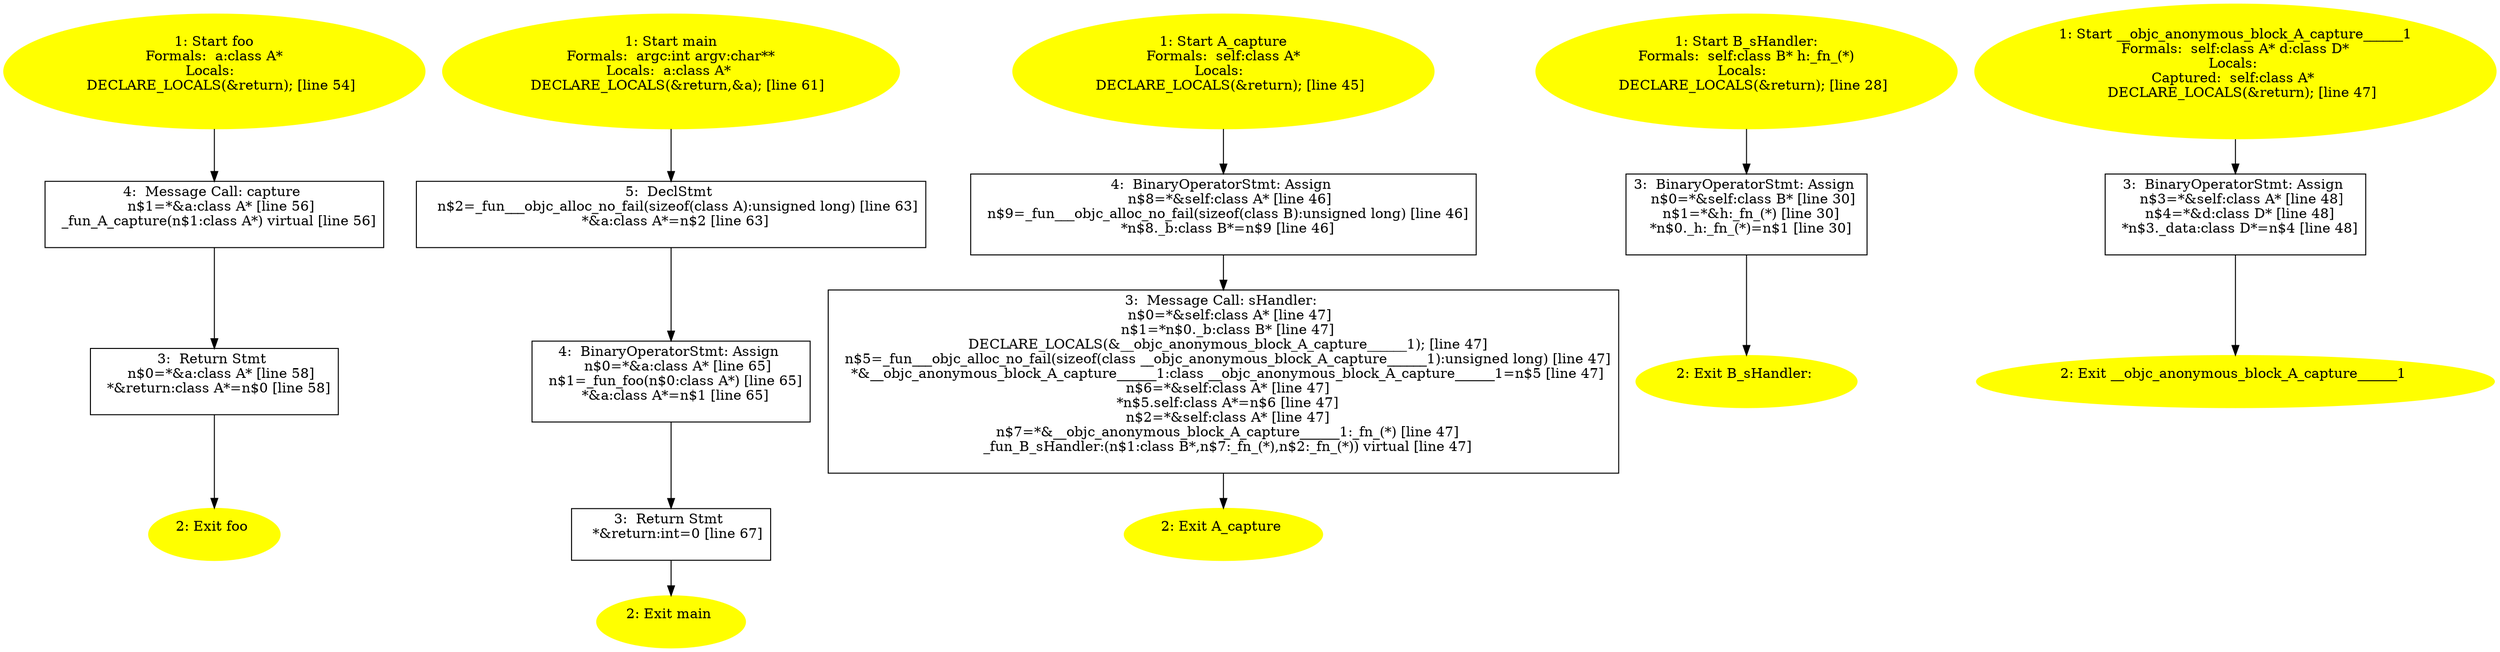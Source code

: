 /* @generated */
digraph iCFG {
"foo.acbd18db4cc2f85cedef654fccc4a4d8_1" [label="1: Start foo\nFormals:  a:class A*\nLocals:  \n   DECLARE_LOCALS(&return); [line 54]\n " color=yellow style=filled]
	

	 "foo.acbd18db4cc2f85cedef654fccc4a4d8_1" -> "foo.acbd18db4cc2f85cedef654fccc4a4d8_4" ;
"foo.acbd18db4cc2f85cedef654fccc4a4d8_2" [label="2: Exit foo \n  " color=yellow style=filled]
	

"foo.acbd18db4cc2f85cedef654fccc4a4d8_3" [label="3:  Return Stmt \n   n$0=*&a:class A* [line 58]\n  *&return:class A*=n$0 [line 58]\n " shape="box"]
	

	 "foo.acbd18db4cc2f85cedef654fccc4a4d8_3" -> "foo.acbd18db4cc2f85cedef654fccc4a4d8_2" ;
"foo.acbd18db4cc2f85cedef654fccc4a4d8_4" [label="4:  Message Call: capture \n   n$1=*&a:class A* [line 56]\n  _fun_A_capture(n$1:class A*) virtual [line 56]\n " shape="box"]
	

	 "foo.acbd18db4cc2f85cedef654fccc4a4d8_4" -> "foo.acbd18db4cc2f85cedef654fccc4a4d8_3" ;
"main.fad58de7366495db4650cfefac2fcd61_1" [label="1: Start main\nFormals:  argc:int argv:char**\nLocals:  a:class A* \n   DECLARE_LOCALS(&return,&a); [line 61]\n " color=yellow style=filled]
	

	 "main.fad58de7366495db4650cfefac2fcd61_1" -> "main.fad58de7366495db4650cfefac2fcd61_5" ;
"main.fad58de7366495db4650cfefac2fcd61_2" [label="2: Exit main \n  " color=yellow style=filled]
	

"main.fad58de7366495db4650cfefac2fcd61_3" [label="3:  Return Stmt \n   *&return:int=0 [line 67]\n " shape="box"]
	

	 "main.fad58de7366495db4650cfefac2fcd61_3" -> "main.fad58de7366495db4650cfefac2fcd61_2" ;
"main.fad58de7366495db4650cfefac2fcd61_4" [label="4:  BinaryOperatorStmt: Assign \n   n$0=*&a:class A* [line 65]\n  n$1=_fun_foo(n$0:class A*) [line 65]\n  *&a:class A*=n$1 [line 65]\n " shape="box"]
	

	 "main.fad58de7366495db4650cfefac2fcd61_4" -> "main.fad58de7366495db4650cfefac2fcd61_3" ;
"main.fad58de7366495db4650cfefac2fcd61_5" [label="5:  DeclStmt \n   n$2=_fun___objc_alloc_no_fail(sizeof(class A):unsigned long) [line 63]\n  *&a:class A*=n$2 [line 63]\n " shape="box"]
	

	 "main.fad58de7366495db4650cfefac2fcd61_5" -> "main.fad58de7366495db4650cfefac2fcd61_4" ;
"A_captureinstance.78144fd72a742a61b200205aeb8e703f_1" [label="1: Start A_capture\nFormals:  self:class A*\nLocals:  \n   DECLARE_LOCALS(&return); [line 45]\n " color=yellow style=filled]
	

	 "A_captureinstance.78144fd72a742a61b200205aeb8e703f_1" -> "A_captureinstance.78144fd72a742a61b200205aeb8e703f_4" ;
"A_captureinstance.78144fd72a742a61b200205aeb8e703f_2" [label="2: Exit A_capture \n  " color=yellow style=filled]
	

"A_captureinstance.78144fd72a742a61b200205aeb8e703f_3" [label="3:  Message Call: sHandler: \n   n$0=*&self:class A* [line 47]\n  n$1=*n$0._b:class B* [line 47]\n  DECLARE_LOCALS(&__objc_anonymous_block_A_capture______1); [line 47]\n  n$5=_fun___objc_alloc_no_fail(sizeof(class __objc_anonymous_block_A_capture______1):unsigned long) [line 47]\n  *&__objc_anonymous_block_A_capture______1:class __objc_anonymous_block_A_capture______1=n$5 [line 47]\n  n$6=*&self:class A* [line 47]\n  *n$5.self:class A*=n$6 [line 47]\n  n$2=*&self:class A* [line 47]\n  n$7=*&__objc_anonymous_block_A_capture______1:_fn_(*) [line 47]\n  _fun_B_sHandler:(n$1:class B*,n$7:_fn_(*),n$2:_fn_(*)) virtual [line 47]\n " shape="box"]
	

	 "A_captureinstance.78144fd72a742a61b200205aeb8e703f_3" -> "A_captureinstance.78144fd72a742a61b200205aeb8e703f_2" ;
"A_captureinstance.78144fd72a742a61b200205aeb8e703f_4" [label="4:  BinaryOperatorStmt: Assign \n   n$8=*&self:class A* [line 46]\n  n$9=_fun___objc_alloc_no_fail(sizeof(class B):unsigned long) [line 46]\n  *n$8._b:class B*=n$9 [line 46]\n " shape="box"]
	

	 "A_captureinstance.78144fd72a742a61b200205aeb8e703f_4" -> "A_captureinstance.78144fd72a742a61b200205aeb8e703f_3" ;
"B_sHandler:instance.fa51c4ce9300778ce59ef012df56a622_1" [label="1: Start B_sHandler:\nFormals:  self:class B* h:_fn_(*)\nLocals:  \n   DECLARE_LOCALS(&return); [line 28]\n " color=yellow style=filled]
	

	 "B_sHandler:instance.fa51c4ce9300778ce59ef012df56a622_1" -> "B_sHandler:instance.fa51c4ce9300778ce59ef012df56a622_3" ;
"B_sHandler:instance.fa51c4ce9300778ce59ef012df56a622_2" [label="2: Exit B_sHandler: \n  " color=yellow style=filled]
	

"B_sHandler:instance.fa51c4ce9300778ce59ef012df56a622_3" [label="3:  BinaryOperatorStmt: Assign \n   n$0=*&self:class B* [line 30]\n  n$1=*&h:_fn_(*) [line 30]\n  *n$0._h:_fn_(*)=n$1 [line 30]\n " shape="box"]
	

	 "B_sHandler:instance.fa51c4ce9300778ce59ef012df56a622_3" -> "B_sHandler:instance.fa51c4ce9300778ce59ef012df56a622_2" ;
"__objc_anonymous_block_A_capture______1.d90c81461d9f2b21a67db8a7dea413da_1" [label="1: Start __objc_anonymous_block_A_capture______1\nFormals:  self:class A* d:class D*\nLocals: \nCaptured:  self:class A* \n   DECLARE_LOCALS(&return); [line 47]\n " color=yellow style=filled]
	

	 "__objc_anonymous_block_A_capture______1.d90c81461d9f2b21a67db8a7dea413da_1" -> "__objc_anonymous_block_A_capture______1.d90c81461d9f2b21a67db8a7dea413da_3" ;
"__objc_anonymous_block_A_capture______1.d90c81461d9f2b21a67db8a7dea413da_2" [label="2: Exit __objc_anonymous_block_A_capture______1 \n  " color=yellow style=filled]
	

"__objc_anonymous_block_A_capture______1.d90c81461d9f2b21a67db8a7dea413da_3" [label="3:  BinaryOperatorStmt: Assign \n   n$3=*&self:class A* [line 48]\n  n$4=*&d:class D* [line 48]\n  *n$3._data:class D*=n$4 [line 48]\n " shape="box"]
	

	 "__objc_anonymous_block_A_capture______1.d90c81461d9f2b21a67db8a7dea413da_3" -> "__objc_anonymous_block_A_capture______1.d90c81461d9f2b21a67db8a7dea413da_2" ;
}
